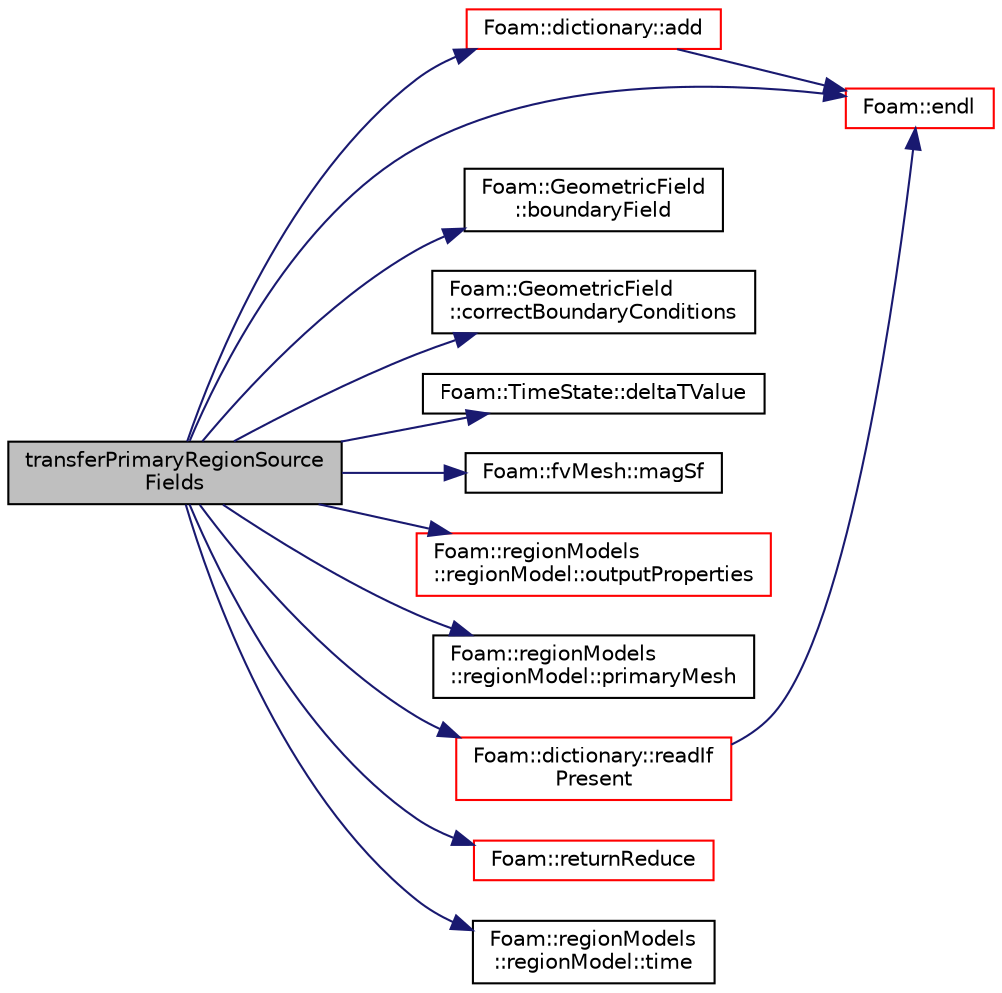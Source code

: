 digraph "transferPrimaryRegionSourceFields"
{
  bgcolor="transparent";
  edge [fontname="Helvetica",fontsize="10",labelfontname="Helvetica",labelfontsize="10"];
  node [fontname="Helvetica",fontsize="10",shape=record];
  rankdir="LR";
  Node1 [label="transferPrimaryRegionSource\lFields",height=0.2,width=0.4,color="black", fillcolor="grey75", style="filled", fontcolor="black"];
  Node1 -> Node2 [color="midnightblue",fontsize="10",style="solid",fontname="Helvetica"];
  Node2 [label="Foam::dictionary::add",height=0.2,width=0.4,color="red",URL="$a00524.html#ac2ddcab42322c8d8af5e5830ab4d431b",tooltip="Add a new entry. "];
  Node2 -> Node3 [color="midnightblue",fontsize="10",style="solid",fontname="Helvetica"];
  Node3 [label="Foam::endl",height=0.2,width=0.4,color="red",URL="$a10725.html#a2db8fe02a0d3909e9351bb4275b23ce4",tooltip="Add newline and flush stream. "];
  Node1 -> Node4 [color="midnightblue",fontsize="10",style="solid",fontname="Helvetica"];
  Node4 [label="Foam::GeometricField\l::boundaryField",height=0.2,width=0.4,color="black",URL="$a00921.html#a3c6c1a789b48ea0c5e8bff64f9c14f2d",tooltip="Return reference to GeometricBoundaryField. "];
  Node1 -> Node5 [color="midnightblue",fontsize="10",style="solid",fontname="Helvetica"];
  Node5 [label="Foam::GeometricField\l::correctBoundaryConditions",height=0.2,width=0.4,color="black",URL="$a00921.html#acaf6878ef900e593c4b20812f1b567d6",tooltip="Correct boundary field. "];
  Node1 -> Node6 [color="midnightblue",fontsize="10",style="solid",fontname="Helvetica"];
  Node6 [label="Foam::TimeState::deltaTValue",height=0.2,width=0.4,color="black",URL="$a02613.html#a664afb7178a107bfcb662f688e0bcb62",tooltip="Return time step value. "];
  Node1 -> Node3 [color="midnightblue",fontsize="10",style="solid",fontname="Helvetica"];
  Node1 -> Node7 [color="midnightblue",fontsize="10",style="solid",fontname="Helvetica"];
  Node7 [label="Foam::fvMesh::magSf",height=0.2,width=0.4,color="black",URL="$a00876.html#abe570f4831157153654b9ffb2676214f",tooltip="Return cell face area magnitudes. "];
  Node1 -> Node8 [color="midnightblue",fontsize="10",style="solid",fontname="Helvetica"];
  Node8 [label="Foam::regionModels\l::regionModel::outputProperties",height=0.2,width=0.4,color="red",URL="$a02131.html#ab423783475c34db1056873c560c92a10",tooltip="Return const access to the output properties dictionary. "];
  Node1 -> Node9 [color="midnightblue",fontsize="10",style="solid",fontname="Helvetica"];
  Node9 [label="Foam::regionModels\l::regionModel::primaryMesh",height=0.2,width=0.4,color="black",URL="$a02131.html#a3f74d6f26fb409562d28d2365d1bbf12",tooltip="Return the reference to the primary mesh database. "];
  Node1 -> Node10 [color="midnightblue",fontsize="10",style="solid",fontname="Helvetica"];
  Node10 [label="Foam::dictionary::readIf\lPresent",height=0.2,width=0.4,color="red",URL="$a00524.html#ac3502a72e9d1a84f63c4919b78595cd4",tooltip="Find an entry if present, and assign to T. "];
  Node10 -> Node3 [color="midnightblue",fontsize="10",style="solid",fontname="Helvetica"];
  Node1 -> Node11 [color="midnightblue",fontsize="10",style="solid",fontname="Helvetica"];
  Node11 [label="Foam::returnReduce",height=0.2,width=0.4,color="red",URL="$a10725.html#a8d528a67d2a9c6fe4fb94bc86872624b"];
  Node1 -> Node12 [color="midnightblue",fontsize="10",style="solid",fontname="Helvetica"];
  Node12 [label="Foam::regionModels\l::regionModel::time",height=0.2,width=0.4,color="black",URL="$a02131.html#ab5a56b597db315d880e81c09a4341244",tooltip="Return the reference to the time database. "];
}
